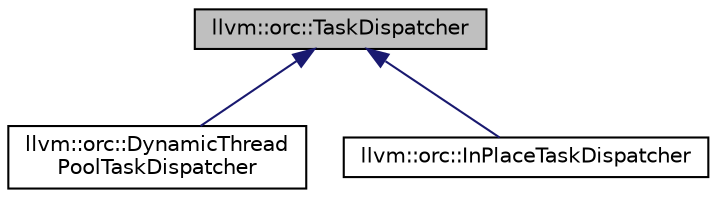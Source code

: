digraph "llvm::orc::TaskDispatcher"
{
 // LATEX_PDF_SIZE
  bgcolor="transparent";
  edge [fontname="Helvetica",fontsize="10",labelfontname="Helvetica",labelfontsize="10"];
  node [fontname="Helvetica",fontsize="10",shape=record];
  Node1 [label="llvm::orc::TaskDispatcher",height=0.2,width=0.4,color="black", fillcolor="grey75", style="filled", fontcolor="black",tooltip="Abstract base for classes that dispatch ORC Tasks."];
  Node1 -> Node2 [dir="back",color="midnightblue",fontsize="10",style="solid",fontname="Helvetica"];
  Node2 [label="llvm::orc::DynamicThread\lPoolTaskDispatcher",height=0.2,width=0.4,color="black",URL="$classllvm_1_1orc_1_1DynamicThreadPoolTaskDispatcher.html",tooltip=" "];
  Node1 -> Node3 [dir="back",color="midnightblue",fontsize="10",style="solid",fontname="Helvetica"];
  Node3 [label="llvm::orc::InPlaceTaskDispatcher",height=0.2,width=0.4,color="black",URL="$classllvm_1_1orc_1_1InPlaceTaskDispatcher.html",tooltip="Runs all tasks on the current thread."];
}
